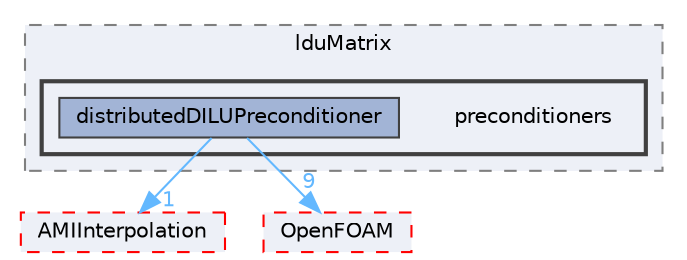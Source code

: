 digraph "src/meshTools/matrices/lduMatrix/preconditioners"
{
 // LATEX_PDF_SIZE
  bgcolor="transparent";
  edge [fontname=Helvetica,fontsize=10,labelfontname=Helvetica,labelfontsize=10];
  node [fontname=Helvetica,fontsize=10,shape=box,height=0.2,width=0.4];
  compound=true
  subgraph clusterdir_d3b0dafbd5fd4319d8e0e6a92eb42a24 {
    graph [ bgcolor="#edf0f7", pencolor="grey50", label="lduMatrix", fontname=Helvetica,fontsize=10 style="filled,dashed", URL="dir_d3b0dafbd5fd4319d8e0e6a92eb42a24.html",tooltip=""]
  subgraph clusterdir_b834ec13447683845467a68e7c44141f {
    graph [ bgcolor="#edf0f7", pencolor="grey25", label="", fontname=Helvetica,fontsize=10 style="filled,bold", URL="dir_b834ec13447683845467a68e7c44141f.html",tooltip=""]
    dir_b834ec13447683845467a68e7c44141f [shape=plaintext, label="preconditioners"];
  dir_2da13217771df451ee500b8bcdca9c8e [label="distributedDILUPreconditioner", fillcolor="#a2b4d6", color="grey25", style="filled", URL="dir_2da13217771df451ee500b8bcdca9c8e.html",tooltip=""];
  }
  }
  dir_6b9532b4107849d088a6e7b91bdf643c [label="AMIInterpolation", fillcolor="#edf0f7", color="red", style="filled,dashed", URL="dir_6b9532b4107849d088a6e7b91bdf643c.html",tooltip=""];
  dir_c5473ff19b20e6ec4dfe5c310b3778a8 [label="OpenFOAM", fillcolor="#edf0f7", color="red", style="filled,dashed", URL="dir_c5473ff19b20e6ec4dfe5c310b3778a8.html",tooltip=""];
  dir_2da13217771df451ee500b8bcdca9c8e->dir_6b9532b4107849d088a6e7b91bdf643c [headlabel="1", labeldistance=1.5 headhref="dir_000981_000101.html" href="dir_000981_000101.html" color="steelblue1" fontcolor="steelblue1"];
  dir_2da13217771df451ee500b8bcdca9c8e->dir_c5473ff19b20e6ec4dfe5c310b3778a8 [headlabel="9", labeldistance=1.5 headhref="dir_000981_002695.html" href="dir_000981_002695.html" color="steelblue1" fontcolor="steelblue1"];
}
